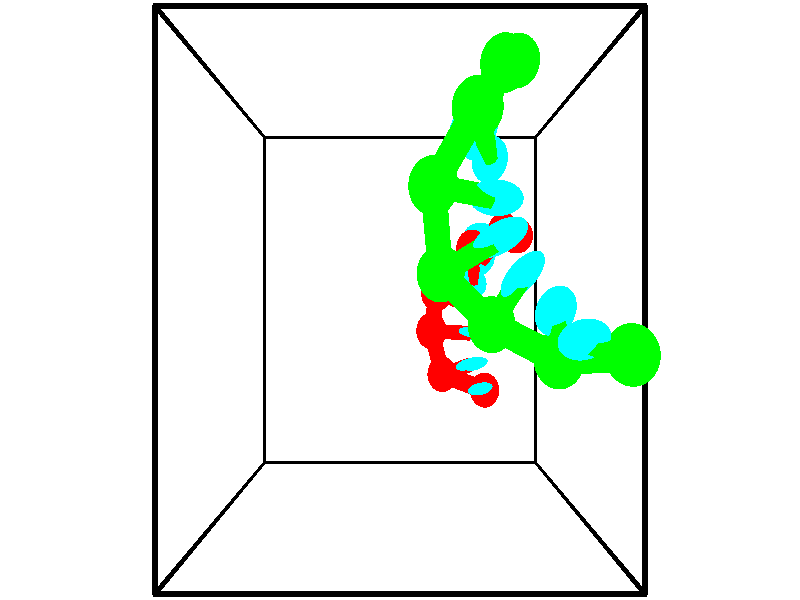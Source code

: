 // switches for output
#declare DRAW_BASES = 1; // possible values are 0, 1; only relevant for DNA ribbons
#declare DRAW_BASES_TYPE = 3; // possible values are 1, 2, 3; only relevant for DNA ribbons
#declare DRAW_FOG = 0; // set to 1 to enable fog

#include "colors.inc"

#include "transforms.inc"
background { rgb <1, 1, 1>}

#default {
   normal{
       ripples 0.25
       frequency 0.20
       turbulence 0.2
       lambda 5
   }
	finish {
		phong 0.1
		phong_size 40.
	}
}

// original window dimensions: 1024x640


// camera settings

camera {
	sky <-0, 1, 0>
	up <-0, 1, 0>
	right 1.6 * <1, 0, 0>
	location <2.5, 2.5, 11.1562>
	look_at <2.5, 2.5, 2.5>
	direction <0, 0, -8.6562>
	angle 67.0682
}


# declare cpy_camera_pos = <2.5, 2.5, 11.1562>;
# if (DRAW_FOG = 1)
fog {
	fog_type 2
	up vnormalize(cpy_camera_pos)
	color rgbt<1,1,1,0.3>
	distance 1e-5
	fog_alt 3e-3
	fog_offset 4
}
# end


// LIGHTS

# declare lum = 6;
global_settings {
	ambient_light rgb lum * <0.05, 0.05, 0.05>
	max_trace_level 15
}# declare cpy_direct_light_amount = 0.25;
light_source
{	1000 * <-1, -1, 1>,
	rgb lum * cpy_direct_light_amount
	parallel
}

light_source
{	1000 * <1, 1, -1>,
	rgb lum * cpy_direct_light_amount
	parallel
}

// strand 0

// nucleotide -1

// particle -1
sphere {
	<3.957998, 1.204854, 0.740087> 0.250000
	pigment { color rgbt <1,0,0,0> }
	no_shadow
}
cylinder {
	<3.864670, 1.261444, 1.124908>,  <3.808673, 1.295398, 1.355801>, 0.100000
	pigment { color rgbt <1,0,0,0> }
	no_shadow
}
cylinder {
	<3.864670, 1.261444, 1.124908>,  <3.957998, 1.204854, 0.740087>, 0.100000
	pigment { color rgbt <1,0,0,0> }
	no_shadow
}

// particle -1
sphere {
	<3.864670, 1.261444, 1.124908> 0.100000
	pigment { color rgbt <1,0,0,0> }
	no_shadow
}
sphere {
	0, 1
	scale<0.080000,0.200000,0.300000>
	matrix <-0.177500, 0.966541, -0.185181,
		-0.956062, -0.213971, -0.200402,
		-0.233320, 0.141474, 0.962054,
		3.794674, 1.303886, 1.413525>
	pigment { color rgbt <0,1,1,0> }
	no_shadow
}
cylinder {
	<3.217827, 1.445570, 0.875235>,  <3.957998, 1.204854, 0.740087>, 0.130000
	pigment { color rgbt <1,0,0,0> }
	no_shadow
}

// nucleotide -1

// particle -1
sphere {
	<3.217827, 1.445570, 0.875235> 0.250000
	pigment { color rgbt <1,0,0,0> }
	no_shadow
}
cylinder {
	<3.470245, 1.551810, 1.166779>,  <3.621697, 1.615554, 1.341705>, 0.100000
	pigment { color rgbt <1,0,0,0> }
	no_shadow
}
cylinder {
	<3.470245, 1.551810, 1.166779>,  <3.217827, 1.445570, 0.875235>, 0.100000
	pigment { color rgbt <1,0,0,0> }
	no_shadow
}

// particle -1
sphere {
	<3.470245, 1.551810, 1.166779> 0.100000
	pigment { color rgbt <1,0,0,0> }
	no_shadow
}
sphere {
	0, 1
	scale<0.080000,0.200000,0.300000>
	matrix <-0.069053, 0.955064, -0.288245,
		-0.772665, 0.131566, 0.621031,
		0.631047, 0.265601, 0.728859,
		3.659559, 1.631490, 1.385436>
	pigment { color rgbt <0,1,1,0> }
	no_shadow
}
cylinder {
	<3.018527, 2.074937, 1.213499>,  <3.217827, 1.445570, 0.875235>, 0.130000
	pigment { color rgbt <1,0,0,0> }
	no_shadow
}

// nucleotide -1

// particle -1
sphere {
	<3.018527, 2.074937, 1.213499> 0.250000
	pigment { color rgbt <1,0,0,0> }
	no_shadow
}
cylinder {
	<3.417320, 2.055530, 1.237728>,  <3.656596, 2.043886, 1.252266>, 0.100000
	pigment { color rgbt <1,0,0,0> }
	no_shadow
}
cylinder {
	<3.417320, 2.055530, 1.237728>,  <3.018527, 2.074937, 1.213499>, 0.100000
	pigment { color rgbt <1,0,0,0> }
	no_shadow
}

// particle -1
sphere {
	<3.417320, 2.055530, 1.237728> 0.100000
	pigment { color rgbt <1,0,0,0> }
	no_shadow
}
sphere {
	0, 1
	scale<0.080000,0.200000,0.300000>
	matrix <0.064524, 0.951876, -0.299615,
		-0.043123, 0.302619, 0.952135,
		0.996984, -0.048516, 0.060574,
		3.716415, 2.040976, 1.255900>
	pigment { color rgbt <0,1,1,0> }
	no_shadow
}
cylinder {
	<3.087084, 2.598199, 1.490250>,  <3.018527, 2.074937, 1.213499>, 0.130000
	pigment { color rgbt <1,0,0,0> }
	no_shadow
}

// nucleotide -1

// particle -1
sphere {
	<3.087084, 2.598199, 1.490250> 0.250000
	pigment { color rgbt <1,0,0,0> }
	no_shadow
}
cylinder {
	<3.427757, 2.493031, 1.308918>,  <3.632161, 2.429931, 1.200119>, 0.100000
	pigment { color rgbt <1,0,0,0> }
	no_shadow
}
cylinder {
	<3.427757, 2.493031, 1.308918>,  <3.087084, 2.598199, 1.490250>, 0.100000
	pigment { color rgbt <1,0,0,0> }
	no_shadow
}

// particle -1
sphere {
	<3.427757, 2.493031, 1.308918> 0.100000
	pigment { color rgbt <1,0,0,0> }
	no_shadow
}
sphere {
	0, 1
	scale<0.080000,0.200000,0.300000>
	matrix <0.017100, 0.878523, -0.477393,
		0.523777, 0.398836, 0.752719,
		0.851683, -0.262919, -0.453331,
		3.683262, 2.414155, 1.172919>
	pigment { color rgbt <0,1,1,0> }
	no_shadow
}
cylinder {
	<3.645901, 3.183843, 1.531485>,  <3.087084, 2.598199, 1.490250>, 0.130000
	pigment { color rgbt <1,0,0,0> }
	no_shadow
}

// nucleotide -1

// particle -1
sphere {
	<3.645901, 3.183843, 1.531485> 0.250000
	pigment { color rgbt <1,0,0,0> }
	no_shadow
}
cylinder {
	<3.707710, 2.930281, 1.228357>,  <3.744796, 2.778144, 1.046481>, 0.100000
	pigment { color rgbt <1,0,0,0> }
	no_shadow
}
cylinder {
	<3.707710, 2.930281, 1.228357>,  <3.645901, 3.183843, 1.531485>, 0.100000
	pigment { color rgbt <1,0,0,0> }
	no_shadow
}

// particle -1
sphere {
	<3.707710, 2.930281, 1.228357> 0.100000
	pigment { color rgbt <1,0,0,0> }
	no_shadow
}
sphere {
	0, 1
	scale<0.080000,0.200000,0.300000>
	matrix <0.153283, 0.773125, -0.615453,
		0.976026, -0.021059, 0.216633,
		0.154524, -0.633904, -0.757818,
		3.754067, 2.740110, 1.001012>
	pigment { color rgbt <0,1,1,0> }
	no_shadow
}
cylinder {
	<4.202086, 3.449080, 1.211406>,  <3.645901, 3.183843, 1.531485>, 0.130000
	pigment { color rgbt <1,0,0,0> }
	no_shadow
}

// nucleotide -1

// particle -1
sphere {
	<4.202086, 3.449080, 1.211406> 0.250000
	pigment { color rgbt <1,0,0,0> }
	no_shadow
}
cylinder {
	<4.031372, 3.212702, 0.937576>,  <3.928944, 3.070876, 0.773279>, 0.100000
	pigment { color rgbt <1,0,0,0> }
	no_shadow
}
cylinder {
	<4.031372, 3.212702, 0.937576>,  <4.202086, 3.449080, 1.211406>, 0.100000
	pigment { color rgbt <1,0,0,0> }
	no_shadow
}

// particle -1
sphere {
	<4.031372, 3.212702, 0.937576> 0.100000
	pigment { color rgbt <1,0,0,0> }
	no_shadow
}
sphere {
	0, 1
	scale<0.080000,0.200000,0.300000>
	matrix <0.034268, 0.745864, -0.665216,
		0.903704, -0.307362, -0.298073,
		-0.426784, -0.590944, -0.684573,
		3.903337, 3.035419, 0.732204>
	pigment { color rgbt <0,1,1,0> }
	no_shadow
}
cylinder {
	<4.570778, 3.432336, 0.596974>,  <4.202086, 3.449080, 1.211406>, 0.130000
	pigment { color rgbt <1,0,0,0> }
	no_shadow
}

// nucleotide -1

// particle -1
sphere {
	<4.570778, 3.432336, 0.596974> 0.250000
	pigment { color rgbt <1,0,0,0> }
	no_shadow
}
cylinder {
	<4.200249, 3.339592, 0.478203>,  <3.977931, 3.283945, 0.406940>, 0.100000
	pigment { color rgbt <1,0,0,0> }
	no_shadow
}
cylinder {
	<4.200249, 3.339592, 0.478203>,  <4.570778, 3.432336, 0.596974>, 0.100000
	pigment { color rgbt <1,0,0,0> }
	no_shadow
}

// particle -1
sphere {
	<4.200249, 3.339592, 0.478203> 0.100000
	pigment { color rgbt <1,0,0,0> }
	no_shadow
}
sphere {
	0, 1
	scale<0.080000,0.200000,0.300000>
	matrix <-0.044167, 0.849574, -0.525617,
		0.374133, -0.473777, -0.797220,
		-0.926323, -0.231861, -0.296928,
		3.922352, 3.270033, 0.389124>
	pigment { color rgbt <0,1,1,0> }
	no_shadow
}
cylinder {
	<4.643886, 3.489466, -0.216398>,  <4.570778, 3.432336, 0.596974>, 0.130000
	pigment { color rgbt <1,0,0,0> }
	no_shadow
}

// nucleotide -1

// particle -1
sphere {
	<4.643886, 3.489466, -0.216398> 0.250000
	pigment { color rgbt <1,0,0,0> }
	no_shadow
}
cylinder {
	<4.260979, 3.507881, -0.102192>,  <4.031234, 3.518930, -0.033668>, 0.100000
	pigment { color rgbt <1,0,0,0> }
	no_shadow
}
cylinder {
	<4.260979, 3.507881, -0.102192>,  <4.643886, 3.489466, -0.216398>, 0.100000
	pigment { color rgbt <1,0,0,0> }
	no_shadow
}

// particle -1
sphere {
	<4.260979, 3.507881, -0.102192> 0.100000
	pigment { color rgbt <1,0,0,0> }
	no_shadow
}
sphere {
	0, 1
	scale<0.080000,0.200000,0.300000>
	matrix <-0.180520, 0.676184, -0.714274,
		-0.225944, -0.735292, -0.638979,
		-0.957268, 0.046038, 0.285514,
		3.973798, 3.521693, -0.016538>
	pigment { color rgbt <0,1,1,0> }
	no_shadow
}
// strand 1

// nucleotide -1

// particle -1
sphere {
	<3.837550, 4.767835, 4.290212> 0.250000
	pigment { color rgbt <0,1,0,0> }
	no_shadow
}
cylinder {
	<3.537811, 4.510291, 4.228342>,  <3.357968, 4.355764, 4.191220>, 0.100000
	pigment { color rgbt <0,1,0,0> }
	no_shadow
}
cylinder {
	<3.537811, 4.510291, 4.228342>,  <3.837550, 4.767835, 4.290212>, 0.100000
	pigment { color rgbt <0,1,0,0> }
	no_shadow
}

// particle -1
sphere {
	<3.537811, 4.510291, 4.228342> 0.100000
	pigment { color rgbt <0,1,0,0> }
	no_shadow
}
sphere {
	0, 1
	scale<0.080000,0.200000,0.300000>
	matrix <0.605484, -0.760801, 0.233604,
		-0.268085, 0.081398, 0.959951,
		-0.749346, -0.643861, -0.154674,
		3.313007, 4.317133, 4.181940>
	pigment { color rgbt <0,1,1,0> }
	no_shadow
}
cylinder {
	<3.583132, 4.546465, 4.901117>,  <3.837550, 4.767835, 4.290212>, 0.130000
	pigment { color rgbt <0,1,0,0> }
	no_shadow
}

// nucleotide -1

// particle -1
sphere {
	<3.583132, 4.546465, 4.901117> 0.250000
	pigment { color rgbt <0,1,0,0> }
	no_shadow
}
cylinder {
	<3.478737, 4.261864, 4.640150>,  <3.416100, 4.091103, 4.483570>, 0.100000
	pigment { color rgbt <0,1,0,0> }
	no_shadow
}
cylinder {
	<3.478737, 4.261864, 4.640150>,  <3.583132, 4.546465, 4.901117>, 0.100000
	pigment { color rgbt <0,1,0,0> }
	no_shadow
}

// particle -1
sphere {
	<3.478737, 4.261864, 4.640150> 0.100000
	pigment { color rgbt <0,1,0,0> }
	no_shadow
}
sphere {
	0, 1
	scale<0.080000,0.200000,0.300000>
	matrix <0.391348, -0.695796, 0.602258,
		-0.882458, -0.098140, 0.460040,
		-0.260989, -0.711503, -0.652418,
		3.400440, 4.048413, 4.444425>
	pigment { color rgbt <0,1,1,0> }
	no_shadow
}
cylinder {
	<3.253320, 4.059960, 5.295269>,  <3.583132, 4.546465, 4.901117>, 0.130000
	pigment { color rgbt <0,1,0,0> }
	no_shadow
}

// nucleotide -1

// particle -1
sphere {
	<3.253320, 4.059960, 5.295269> 0.250000
	pigment { color rgbt <0,1,0,0> }
	no_shadow
}
cylinder {
	<3.372391, 3.879798, 4.958574>,  <3.443834, 3.771700, 4.756557>, 0.100000
	pigment { color rgbt <0,1,0,0> }
	no_shadow
}
cylinder {
	<3.372391, 3.879798, 4.958574>,  <3.253320, 4.059960, 5.295269>, 0.100000
	pigment { color rgbt <0,1,0,0> }
	no_shadow
}

// particle -1
sphere {
	<3.372391, 3.879798, 4.958574> 0.100000
	pigment { color rgbt <0,1,0,0> }
	no_shadow
}
sphere {
	0, 1
	scale<0.080000,0.200000,0.300000>
	matrix <0.314059, -0.786430, 0.531879,
		-0.901529, -0.422684, -0.092649,
		0.297678, -0.450407, -0.841737,
		3.461694, 3.744676, 4.706053>
	pigment { color rgbt <0,1,1,0> }
	no_shadow
}
cylinder {
	<2.832722, 3.452165, 5.128090>,  <3.253320, 4.059960, 5.295269>, 0.130000
	pigment { color rgbt <0,1,0,0> }
	no_shadow
}

// nucleotide -1

// particle -1
sphere {
	<2.832722, 3.452165, 5.128090> 0.250000
	pigment { color rgbt <0,1,0,0> }
	no_shadow
}
cylinder {
	<3.212051, 3.409306, 5.008623>,  <3.439649, 3.383590, 4.936943>, 0.100000
	pigment { color rgbt <0,1,0,0> }
	no_shadow
}
cylinder {
	<3.212051, 3.409306, 5.008623>,  <2.832722, 3.452165, 5.128090>, 0.100000
	pigment { color rgbt <0,1,0,0> }
	no_shadow
}

// particle -1
sphere {
	<3.212051, 3.409306, 5.008623> 0.100000
	pigment { color rgbt <0,1,0,0> }
	no_shadow
}
sphere {
	0, 1
	scale<0.080000,0.200000,0.300000>
	matrix <0.097706, -0.796918, 0.596134,
		-0.301890, -0.594509, -0.745266,
		0.948323, -0.107149, -0.298669,
		3.496548, 3.377161, 4.919023>
	pigment { color rgbt <0,1,1,0> }
	no_shadow
}
cylinder {
	<2.924803, 2.728353, 4.835043>,  <2.832722, 3.452165, 5.128090>, 0.130000
	pigment { color rgbt <0,1,0,0> }
	no_shadow
}

// nucleotide -1

// particle -1
sphere {
	<2.924803, 2.728353, 4.835043> 0.250000
	pigment { color rgbt <0,1,0,0> }
	no_shadow
}
cylinder {
	<3.253883, 2.893951, 4.990875>,  <3.451331, 2.993310, 5.084374>, 0.100000
	pigment { color rgbt <0,1,0,0> }
	no_shadow
}
cylinder {
	<3.253883, 2.893951, 4.990875>,  <2.924803, 2.728353, 4.835043>, 0.100000
	pigment { color rgbt <0,1,0,0> }
	no_shadow
}

// particle -1
sphere {
	<3.253883, 2.893951, 4.990875> 0.100000
	pigment { color rgbt <0,1,0,0> }
	no_shadow
}
sphere {
	0, 1
	scale<0.080000,0.200000,0.300000>
	matrix <0.148860, -0.818282, 0.555207,
		0.548640, -0.398775, -0.734828,
		0.822700, 0.413995, 0.389581,
		3.500693, 3.018150, 5.107749>
	pigment { color rgbt <0,1,1,0> }
	no_shadow
}
cylinder {
	<3.465493, 2.283393, 4.781391>,  <2.924803, 2.728353, 4.835043>, 0.130000
	pigment { color rgbt <0,1,0,0> }
	no_shadow
}

// nucleotide -1

// particle -1
sphere {
	<3.465493, 2.283393, 4.781391> 0.250000
	pigment { color rgbt <0,1,0,0> }
	no_shadow
}
cylinder {
	<3.592400, 2.519339, 5.078417>,  <3.668544, 2.660906, 5.256632>, 0.100000
	pigment { color rgbt <0,1,0,0> }
	no_shadow
}
cylinder {
	<3.592400, 2.519339, 5.078417>,  <3.465493, 2.283393, 4.781391>, 0.100000
	pigment { color rgbt <0,1,0,0> }
	no_shadow
}

// particle -1
sphere {
	<3.592400, 2.519339, 5.078417> 0.100000
	pigment { color rgbt <0,1,0,0> }
	no_shadow
}
sphere {
	0, 1
	scale<0.080000,0.200000,0.300000>
	matrix <0.341532, -0.801547, 0.490794,
		0.884702, 0.097897, -0.455761,
		0.317266, 0.589864, 0.742565,
		3.687580, 2.696298, 5.301186>
	pigment { color rgbt <0,1,1,0> }
	no_shadow
}
cylinder {
	<4.119963, 1.991089, 4.994774>,  <3.465493, 2.283393, 4.781391>, 0.130000
	pigment { color rgbt <0,1,0,0> }
	no_shadow
}

// nucleotide -1

// particle -1
sphere {
	<4.119963, 1.991089, 4.994774> 0.250000
	pigment { color rgbt <0,1,0,0> }
	no_shadow
}
cylinder {
	<4.024071, 2.230089, 5.300852>,  <3.966536, 2.373489, 5.484499>, 0.100000
	pigment { color rgbt <0,1,0,0> }
	no_shadow
}
cylinder {
	<4.024071, 2.230089, 5.300852>,  <4.119963, 1.991089, 4.994774>, 0.100000
	pigment { color rgbt <0,1,0,0> }
	no_shadow
}

// particle -1
sphere {
	<4.024071, 2.230089, 5.300852> 0.100000
	pigment { color rgbt <0,1,0,0> }
	no_shadow
}
sphere {
	0, 1
	scale<0.080000,0.200000,0.300000>
	matrix <0.203428, -0.739766, 0.641376,
		0.949287, 0.309420, 0.055796,
		-0.239730, 0.597500, 0.765195,
		3.952152, 2.409339, 5.530410>
	pigment { color rgbt <0,1,1,0> }
	no_shadow
}
cylinder {
	<4.694837, 2.068182, 5.446899>,  <4.119963, 1.991089, 4.994774>, 0.130000
	pigment { color rgbt <0,1,0,0> }
	no_shadow
}

// nucleotide -1

// particle -1
sphere {
	<4.694837, 2.068182, 5.446899> 0.250000
	pigment { color rgbt <0,1,0,0> }
	no_shadow
}
cylinder {
	<4.371346, 2.146852, 5.668629>,  <4.177250, 2.194055, 5.801666>, 0.100000
	pigment { color rgbt <0,1,0,0> }
	no_shadow
}
cylinder {
	<4.371346, 2.146852, 5.668629>,  <4.694837, 2.068182, 5.446899>, 0.100000
	pigment { color rgbt <0,1,0,0> }
	no_shadow
}

// particle -1
sphere {
	<4.371346, 2.146852, 5.668629> 0.100000
	pigment { color rgbt <0,1,0,0> }
	no_shadow
}
sphere {
	0, 1
	scale<0.080000,0.200000,0.300000>
	matrix <0.286777, -0.690979, 0.663556,
		0.513533, 0.695605, 0.502412,
		-0.808729, 0.196677, 0.554324,
		4.128727, 2.205856, 5.834926>
	pigment { color rgbt <0,1,1,0> }
	no_shadow
}
// box output
cylinder {
	<0.000000, 0.000000, 0.000000>,  <5.000000, 0.000000, 0.000000>, 0.025000
	pigment { color rgbt <0,0,0,0> }
	no_shadow
}
cylinder {
	<0.000000, 0.000000, 0.000000>,  <0.000000, 5.000000, 0.000000>, 0.025000
	pigment { color rgbt <0,0,0,0> }
	no_shadow
}
cylinder {
	<0.000000, 0.000000, 0.000000>,  <0.000000, 0.000000, 5.000000>, 0.025000
	pigment { color rgbt <0,0,0,0> }
	no_shadow
}
cylinder {
	<5.000000, 5.000000, 5.000000>,  <0.000000, 5.000000, 5.000000>, 0.025000
	pigment { color rgbt <0,0,0,0> }
	no_shadow
}
cylinder {
	<5.000000, 5.000000, 5.000000>,  <5.000000, 0.000000, 5.000000>, 0.025000
	pigment { color rgbt <0,0,0,0> }
	no_shadow
}
cylinder {
	<5.000000, 5.000000, 5.000000>,  <5.000000, 5.000000, 0.000000>, 0.025000
	pigment { color rgbt <0,0,0,0> }
	no_shadow
}
cylinder {
	<0.000000, 0.000000, 5.000000>,  <0.000000, 5.000000, 5.000000>, 0.025000
	pigment { color rgbt <0,0,0,0> }
	no_shadow
}
cylinder {
	<0.000000, 0.000000, 5.000000>,  <5.000000, 0.000000, 5.000000>, 0.025000
	pigment { color rgbt <0,0,0,0> }
	no_shadow
}
cylinder {
	<5.000000, 5.000000, 0.000000>,  <0.000000, 5.000000, 0.000000>, 0.025000
	pigment { color rgbt <0,0,0,0> }
	no_shadow
}
cylinder {
	<5.000000, 5.000000, 0.000000>,  <5.000000, 0.000000, 0.000000>, 0.025000
	pigment { color rgbt <0,0,0,0> }
	no_shadow
}
cylinder {
	<5.000000, 0.000000, 5.000000>,  <5.000000, 0.000000, 0.000000>, 0.025000
	pigment { color rgbt <0,0,0,0> }
	no_shadow
}
cylinder {
	<0.000000, 5.000000, 0.000000>,  <0.000000, 5.000000, 5.000000>, 0.025000
	pigment { color rgbt <0,0,0,0> }
	no_shadow
}
// end of box output

